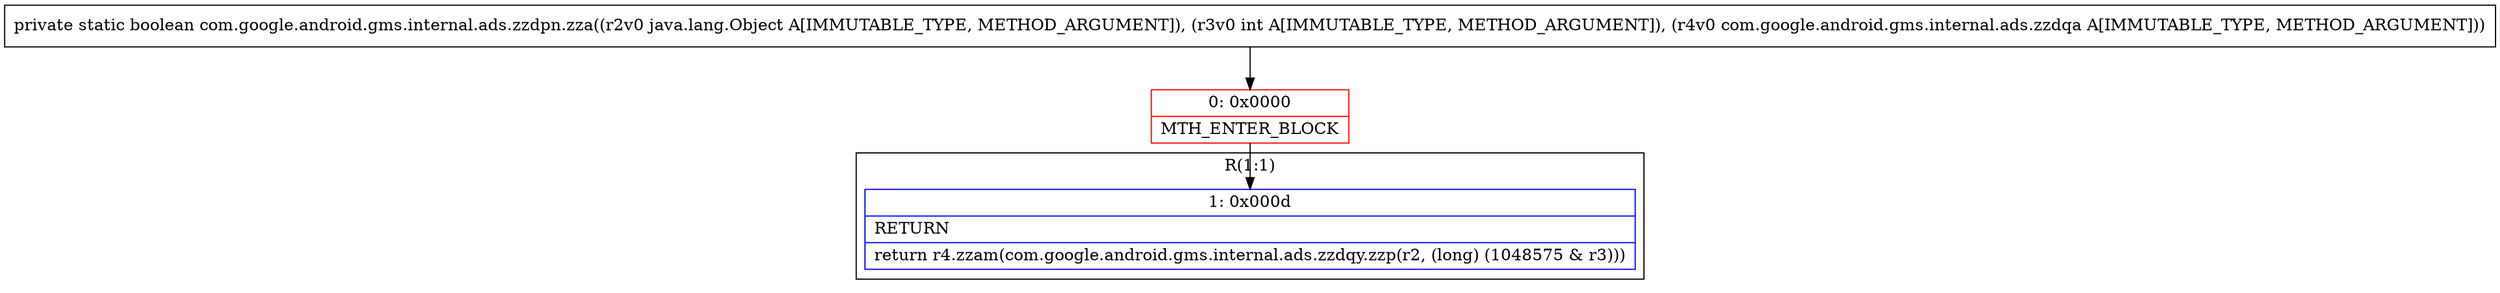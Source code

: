 digraph "CFG forcom.google.android.gms.internal.ads.zzdpn.zza(Ljava\/lang\/Object;ILcom\/google\/android\/gms\/internal\/ads\/zzdqa;)Z" {
subgraph cluster_Region_1828985177 {
label = "R(1:1)";
node [shape=record,color=blue];
Node_1 [shape=record,label="{1\:\ 0x000d|RETURN\l|return r4.zzam(com.google.android.gms.internal.ads.zzdqy.zzp(r2, (long) (1048575 & r3)))\l}"];
}
Node_0 [shape=record,color=red,label="{0\:\ 0x0000|MTH_ENTER_BLOCK\l}"];
MethodNode[shape=record,label="{private static boolean com.google.android.gms.internal.ads.zzdpn.zza((r2v0 java.lang.Object A[IMMUTABLE_TYPE, METHOD_ARGUMENT]), (r3v0 int A[IMMUTABLE_TYPE, METHOD_ARGUMENT]), (r4v0 com.google.android.gms.internal.ads.zzdqa A[IMMUTABLE_TYPE, METHOD_ARGUMENT])) }"];
MethodNode -> Node_0;
Node_0 -> Node_1;
}

